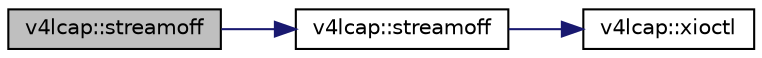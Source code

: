 digraph "v4lcap::streamoff"
{
 // INTERACTIVE_SVG=YES
  edge [fontname="Helvetica",fontsize="10",labelfontname="Helvetica",labelfontsize="10"];
  node [fontname="Helvetica",fontsize="10",shape=record];
  rankdir="LR";
  Node455 [label="v4lcap::streamoff",height=0.2,width=0.4,color="black", fillcolor="grey75", style="filled", fontcolor="black"];
  Node455 -> Node456 [color="midnightblue",fontsize="10",style="solid"];
  Node456 [label="v4lcap::streamoff",height=0.2,width=0.4,color="black", fillcolor="white", style="filled",URL="$classv4lcap.html#ae15aa5107e993df45eb358a842d97e55",tooltip="Query stream to terminate. "];
  Node456 -> Node457 [color="midnightblue",fontsize="10",style="solid"];
  Node457 [label="v4lcap::xioctl",height=0.2,width=0.4,color="black", fillcolor="white", style="filled",URL="$classv4lcap.html#ab5aaa5a8c0df17f5ca57e0b5170232cb"];
}

